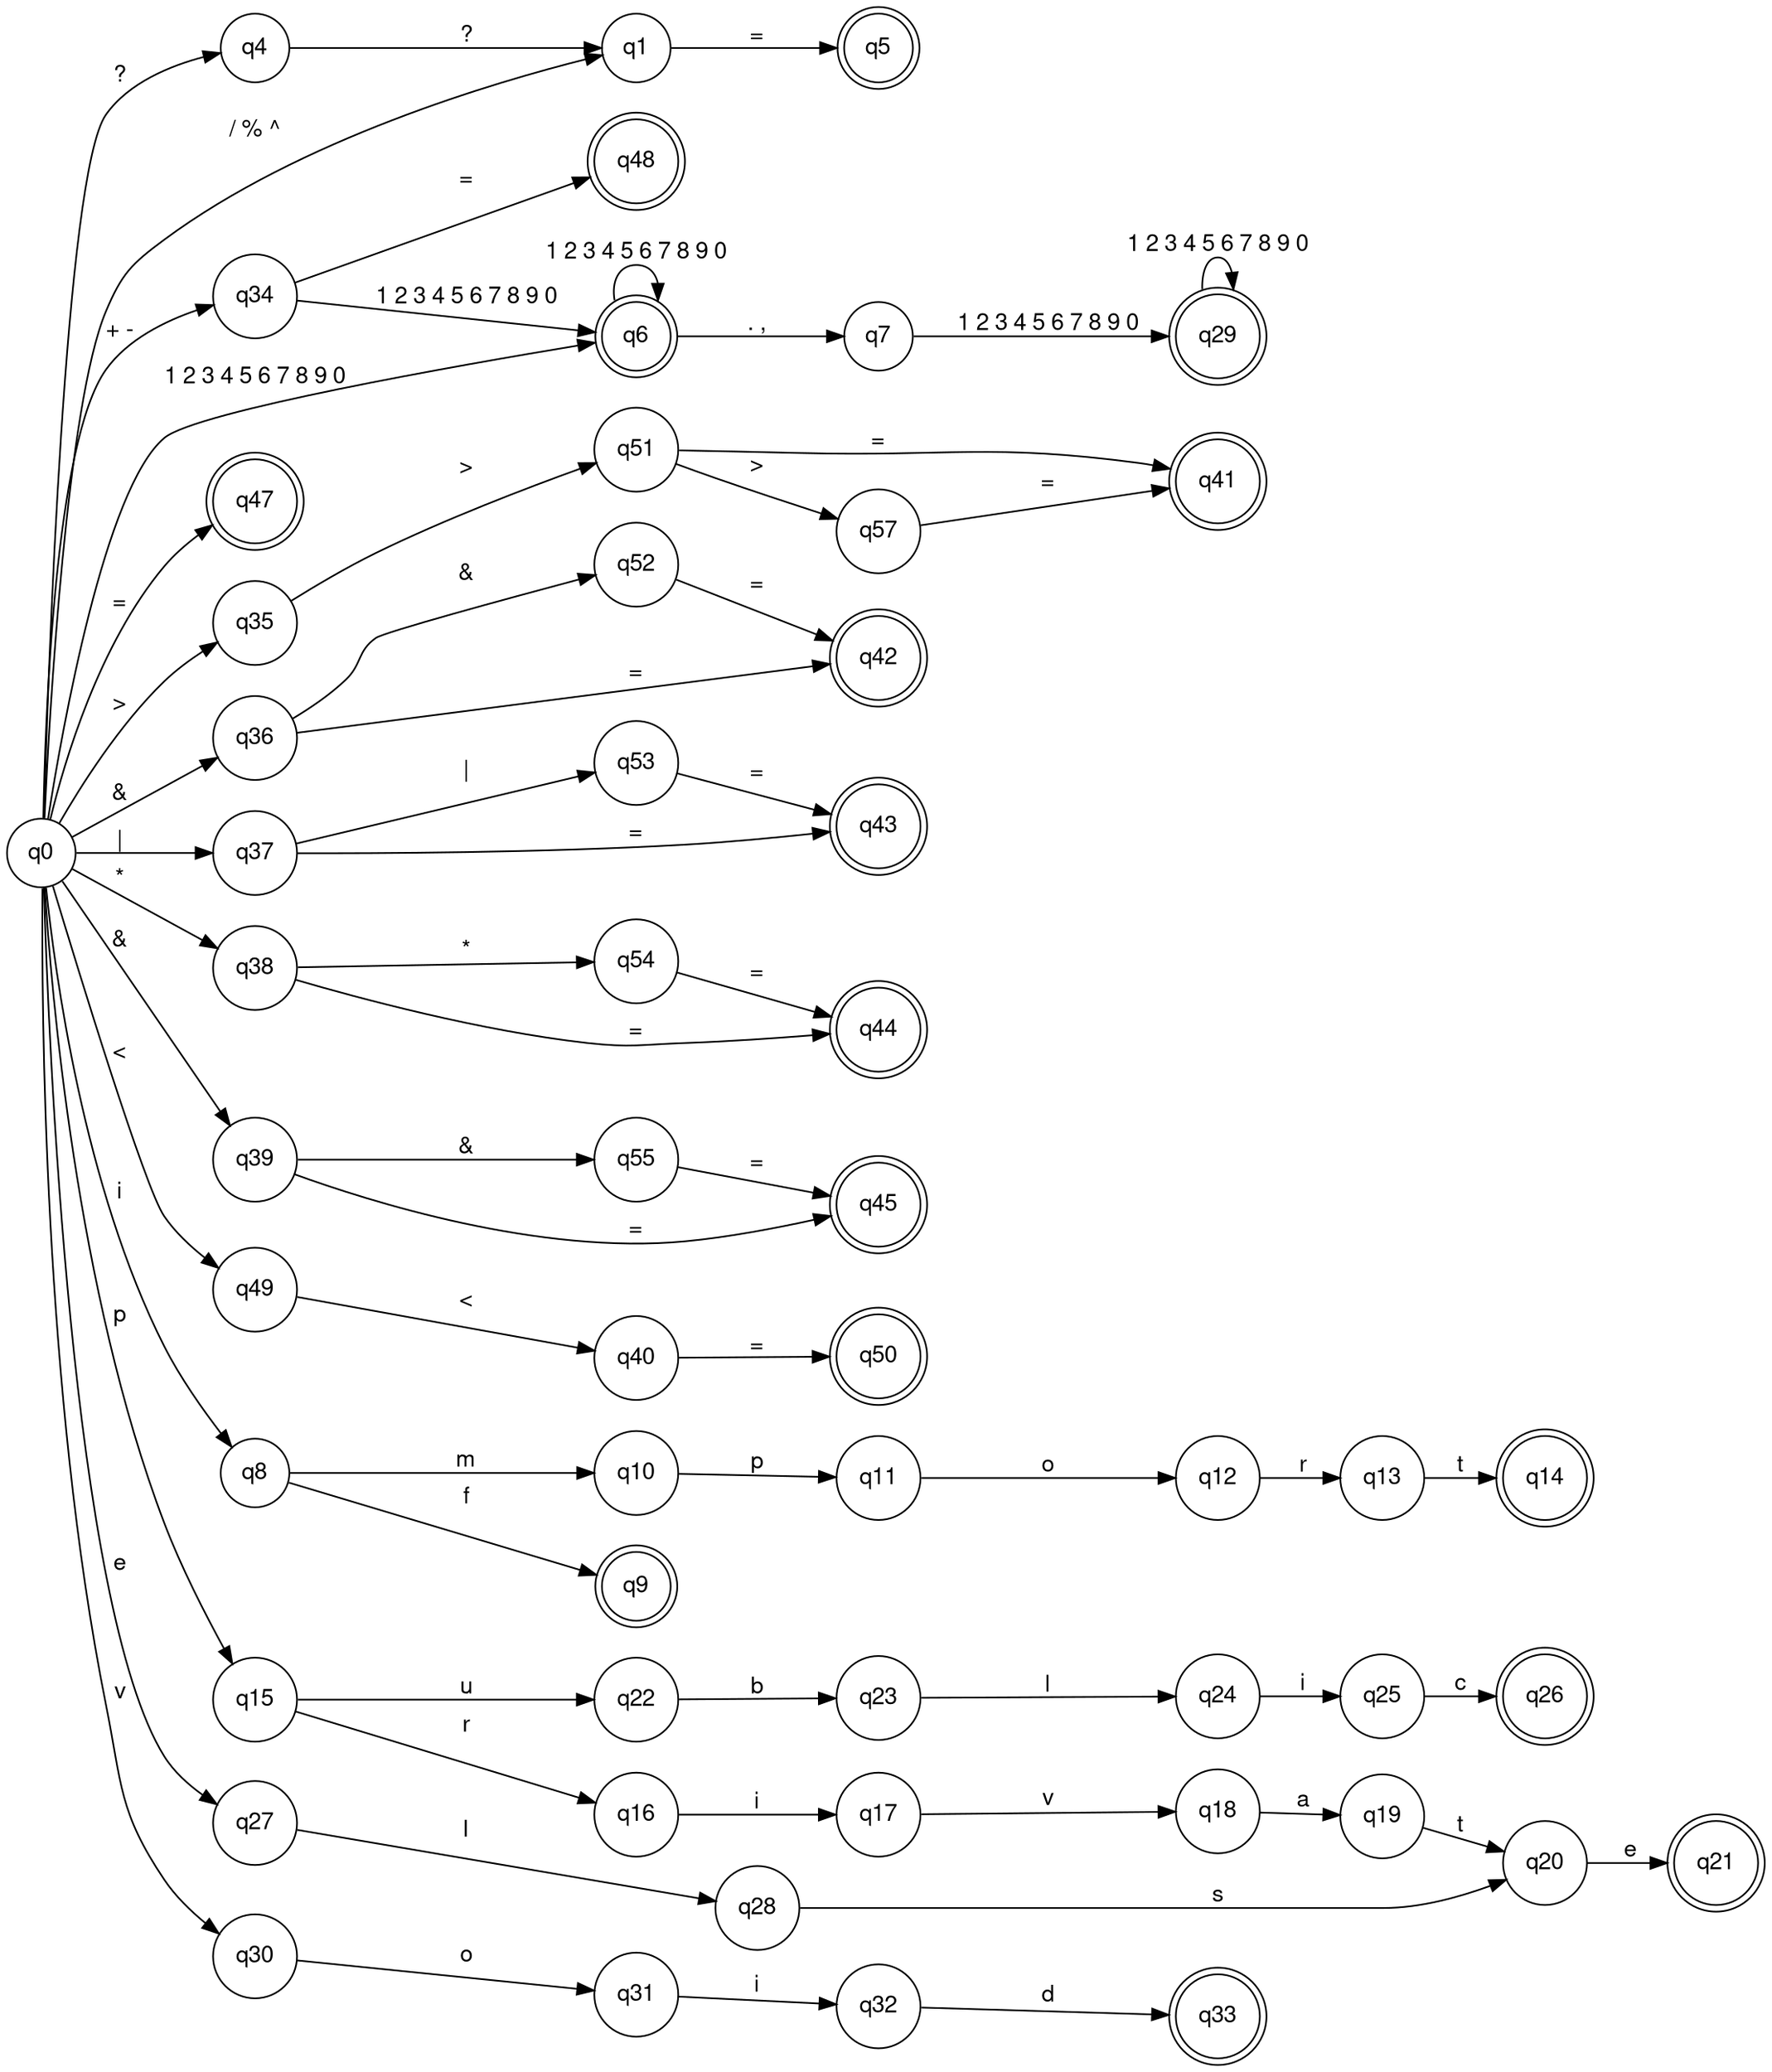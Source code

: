 digraph finite_state_machine {
	fontname="Helvetica,Arial,sans-serif"
	node [fontname="Helvetica,Arial,sans-serif"]
	edge [fontname="Helvetica,Arial,sans-serif"]
	rankdir=LR;
	node [shape = doublecircle]; q5  q6 q9 q14 q21 q26 q29  q33 q41 q42 q43 q44 q45 q48 q47 q50;
	node [shape = circle];
	q0 -> q47 [label = "="];
	q0 -> q4 [label = "?"]
	q4 -> q1 [label = "?"]


	q35 -> q51 [label = ">"]
	q36 -> q52 [label = "&"]
	q37 -> q53 [label = "|"]
	q38 -> q54 [label = "*"]
	q39 -> q55 [label = "&"]

    q0 -> q35 [label = ">"]
	q0 -> q36 [label = "&"]
	q0 -> q37 [label = "|"]
	q0 -> q38 [label = "*"]
	q0 -> q39 [label = "&"]
    q0 -> q49 [label = "<"]

    q51 -> q57 [label = ">"]
    q57 -> q41 [label = "="]

    q49 -> q40 [label = "<"]
    q40 -> q50 [label = "="]

	q36 -> q42 [label = "="]
	q37 -> q43 [label = "="]
	q38 -> q44 [label = "="]
	q39 -> q45 [label = "="]


    q51 -> q41 [label = "="]
	q52 -> q42 [label = "="]
	q53 -> q43 [label = "="]
	q54 -> q44 [label = "="]
	q55 -> q45 [label = "="]

    q0 -> q1 [label = "/ % ^"]

    q1 -> q5 [label = "="]

    q34 -> q48 [label = "="]


    q0 -> q34 [label = "+ -"]
    q34 -> q6 [label = "1 2 3 4 5 6 7 8 9 0"]
    q0 -> q6 [label = "1 2 3 4 5 6 7 8 9 0"]
    q6 -> q6 [label = "1 2 3 4 5 6 7 8 9 0"]
    q7 -> q29 [label = "1 2 3 4 5 6 7 8 9 0"]
    q29 -> q29 [label = "1 2 3 4 5 6 7 8 9 0"]
    q6 -> q7 [label = ". ,"]

    q0 -> q8 [label = "i"]

    q8 -> q9 [label = "f"]

    q8 -> q10 [label = "m"]
    q10 -> q11 [label = "p"]
    q11 -> q12 [label = "o"]
    q12 -> q13 [label = "r"]
    q13 -> q14 [label = "t"]

    q0 -> q15 [label = "p"]

    q15 -> q16 [label = "r"]
    q16 -> q17 [label = "i"]
    q17 -> q18 [label = "v"]
    q18 -> q19 [label = "a"]
    q19 -> q20 [label = "t"]
    q20 -> q21 [label = "e"]

    q15 -> q22 [label = "u"]
    q22 -> q23 [label = "b"]
    q23 -> q24 [label = "l"]
    q24 -> q25 [label = "i"]
    q25 -> q26 [label = "c"]

    q0 -> q27 [label = "e"]
    q27 -> q28 [label = "l"]
    q28 -> q20 [label = "s"]


    q0 -> q30 [label = "v"]
    q30 -> q31 [label = "o"]
    q31 -> q32 [label = "i"]
    q32 -> q33 [label = "d"]


}